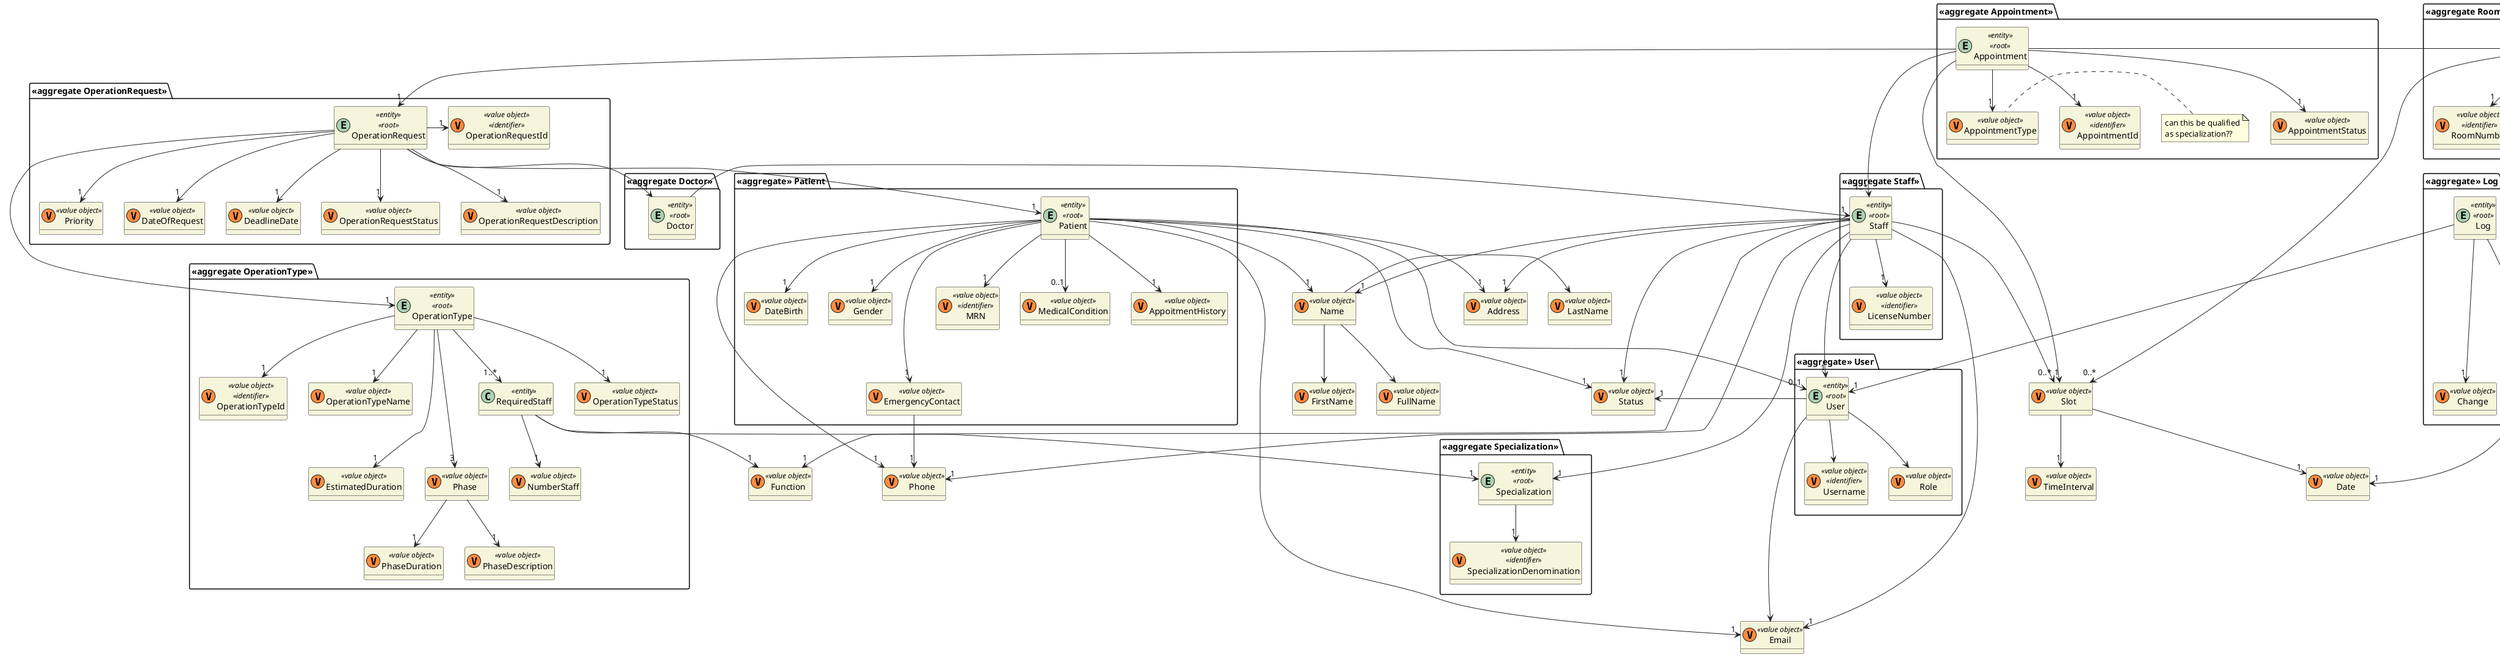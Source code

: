 @startuml
skinparam classAttributeIconSize 0
hide empty attributes
skinparam classBackgroundColor beige
skinparam ArrowColor #222222

class Name <<(V,#FF8B40)value object>> {}

class FirstName <<(V,#FF8B40)value object>> {}
class LastName <<(V,#FF8B40)value object>> {}
class FullName <<(V,#FF8B40)value object>> {}
class Phone <<(V,#FF8B40)value object>> {}
class Email <<(V,#FF8B40)value object>> {}
class Address <<(V,#FF8B40)value object>> {}
class Slot <<(V,#FF8B40)value object>> {}
class Date <<(V,#FF8B40)value object>> {}
class TimeInterval <<(V,#FF8B40)value object>> {}
class Function <<(V,#FF8B40)value object>>  {}
class Status <<(V,#FF8B40)value object>> {}

package "<<aggregate>> Patient" {
    entity Patient <<entity>> <<root>> {}
    class DateBirth <<(V,#FF8B40)value object>> {}
    class Gender <<(V,#FF8B40)value object>> {}
    class EmergencyContact <<(V,#FF8B40)value object>> {}
    class MRN <<(V,#FF8B40)value object>> <<identifier>> {}
    class MedicalCondition <<(V,#FF8B40)value object>> {}
    class AppoitmentHistory <<(V,#FF8B40)value object>> {}
}

package "<<aggregate Staff>>" {
    entity Staff <<entity>><<root>>{}
    class LicenseNumber <<(V,#FF8B40)value object>> <<identifier>> {}
}

package "<<aggregate Doctor>>" {
    entity Doctor <<entity>><<root>>{}
}


package "<<aggregate OperationRequest>>"{
    entity OperationRequest <<entity>> <<root>> {}
    class OperationRequestId <<(V,#FF8B40)value object>> <<identifier>> {}
    class Priority <<(V,#FF8B40)value object>> {}
    class DateOfRequest <<(V,#FF8B40)value object>>  {}
    class DeadlineDate <<(V,#FF8B40)value object>>  {}
    class OperationRequestStatus <<(V,#FF8B40)value object>>
    class OperationRequestDescription <<(V,#FF8B40)value object>>

}

package "<<aggregate OperationType>>"{
    entity OperationType <<entity>> <<root>> {}
    class OperationTypeId <<(V,#FF8B40)value object>> <<identifier>> {}
    class OperationTypeName <<(V,#FF8B40)value object>>  {}
    class RequiredStaff <<entity>>  {}
    class NumberStaff <<(V,#FF8B40)value object>>  {}

    class EstimatedDuration <<(V,#FF8B40)value object>>  {}
    class Phase <<(V,#FF8B40)value object>>  {}
    class PhaseDuration <<(V,#FF8B40)value object>>  {}
    class PhaseDescription <<(V,#FF8B40)value object>> {}
    class OperationTypeStatus <<(V,#FF8B40)value object>> {}
}

package "<<aggregate Appointment>>"{
    entity Appointment <<entity>> <<root>> {}
    class AppointmentId <<(V,#FF8B40)value object>> <<identifier>> {}
    class   AppointmentStatus <<(V,#FF8B40)value object>>  {}
    class AppointmentType <<(V,#FF8B40)value object>>  {}
    note left: can this be qualified\nas specialization??
}
package "<<aggregate Specialization>>"{
    entity Specialization <<entity>> <<root>> {}
    class SpecializationDenomination <<(V,#FF8B40)value object>> <<identifier>> {}
}

package "<<aggregate Room>>"{
    entity Room <<entity>> <<root>> {}
    class RoomNumber <<(V,#FF8B40)value object>> <<identifier>> {}
    class RoomType <<(V,#FF8B40)value object>>  {}
    class Capacity <<(V,#FF8B40)value object>>  {}
    class CurrentStatus <<(V,#FF8B40)value object>>  {}
    class AvailableEquipment <<(V,#FF8B40)value object>>  {}
}

package "<<aggregate>> User" {
    entity User <<entity>> <<root>>
    class Username <<(V,#FF8B40) value object>> <<identifier>>
    class Role <<(V,#FF8B40) value object>>
}

package "<<aggregate>> Log" {
    entity Log <<entity>> <<root>>
    class Change <<(V,#FF8B40) value object>>
}

Log ---> "1" Date
Log ---> "1" Change
Log ---> "1" User

User -> "1" Status
User --> Username
User ----> Email
User --> Role

Doctor -> "1" Staff

Name --> FirstName
Name -> LastName
Name --> FullName

Room --> "1" RoomNumber
Room --> "1" RoomType
Room --> "1" Capacity
Room --> "1" CurrentStatus
Room --> "1" AvailableEquipment
Room --> "0..*" Slot

Appointment -> "1" Room

OperationType --> "1" OperationTypeId
OperationType --> "1" OperationTypeStatus
OperationType --> "1" OperationTypeName
OperationType --> "1..*" RequiredStaff
RequiredStaff --> "1" Specialization
RequiredStaff --> "1" Function
RequiredStaff --> "1" NumberStaff
OperationType ---> "1" EstimatedDuration
OperationType ---> "3" Phase
Phase --> "1" PhaseDuration
Phase --> "1" PhaseDescription

OperationRequest -> "1" OperationRequestId
OperationRequest --> "1" Priority
OperationRequest --> "1" Patient
OperationRequest --> "1" Doctor
OperationRequest ---> "1" OperationType
OperationRequest --> "1" DateOfRequest
OperationRequest --> "1" DeadlineDate
OperationRequest --> "1" OperationRequestStatus
OperationRequest --> "1" OperationRequestDescription

Appointment --> "1" OperationRequest
Appointment --> "1" Slot
Appointment --> "1" AppointmentId
Appointment --> "1" AppointmentStatus
Appointment --> "1" AppointmentType
Appointment --> "1..*" Staff

Patient -> "1" Status
Patient -> "1" Name
Patient --> "1" DateBirth
Patient --> "1" Gender
Patient ---> "1" EmergencyContact
Patient --> "1" MRN
Patient --> "0..1" MedicalCondition
Patient --> "1" AppoitmentHistory
Patient --> "1" Email
Patient --> "1" Phone
Patient --> "1" Address
Patient---> "0..1" User
EmergencyContact --> "1" Phone

Staff --> "1" Status
Staff --> "1" Name
Staff --> "1" Function
Staff ---> "1" Email
Staff ---> "1" Phone
Staff --> "1" Address
Staff --> "1" LicenseNumber
Staff ---> "0..*" Slot
Staff --> "1" Specialization
Staff -> "1" User

Specialization --> "1" SpecializationDenomination
Slot --> "1" Date
Slot --> "1" TimeInterval

@enduml
